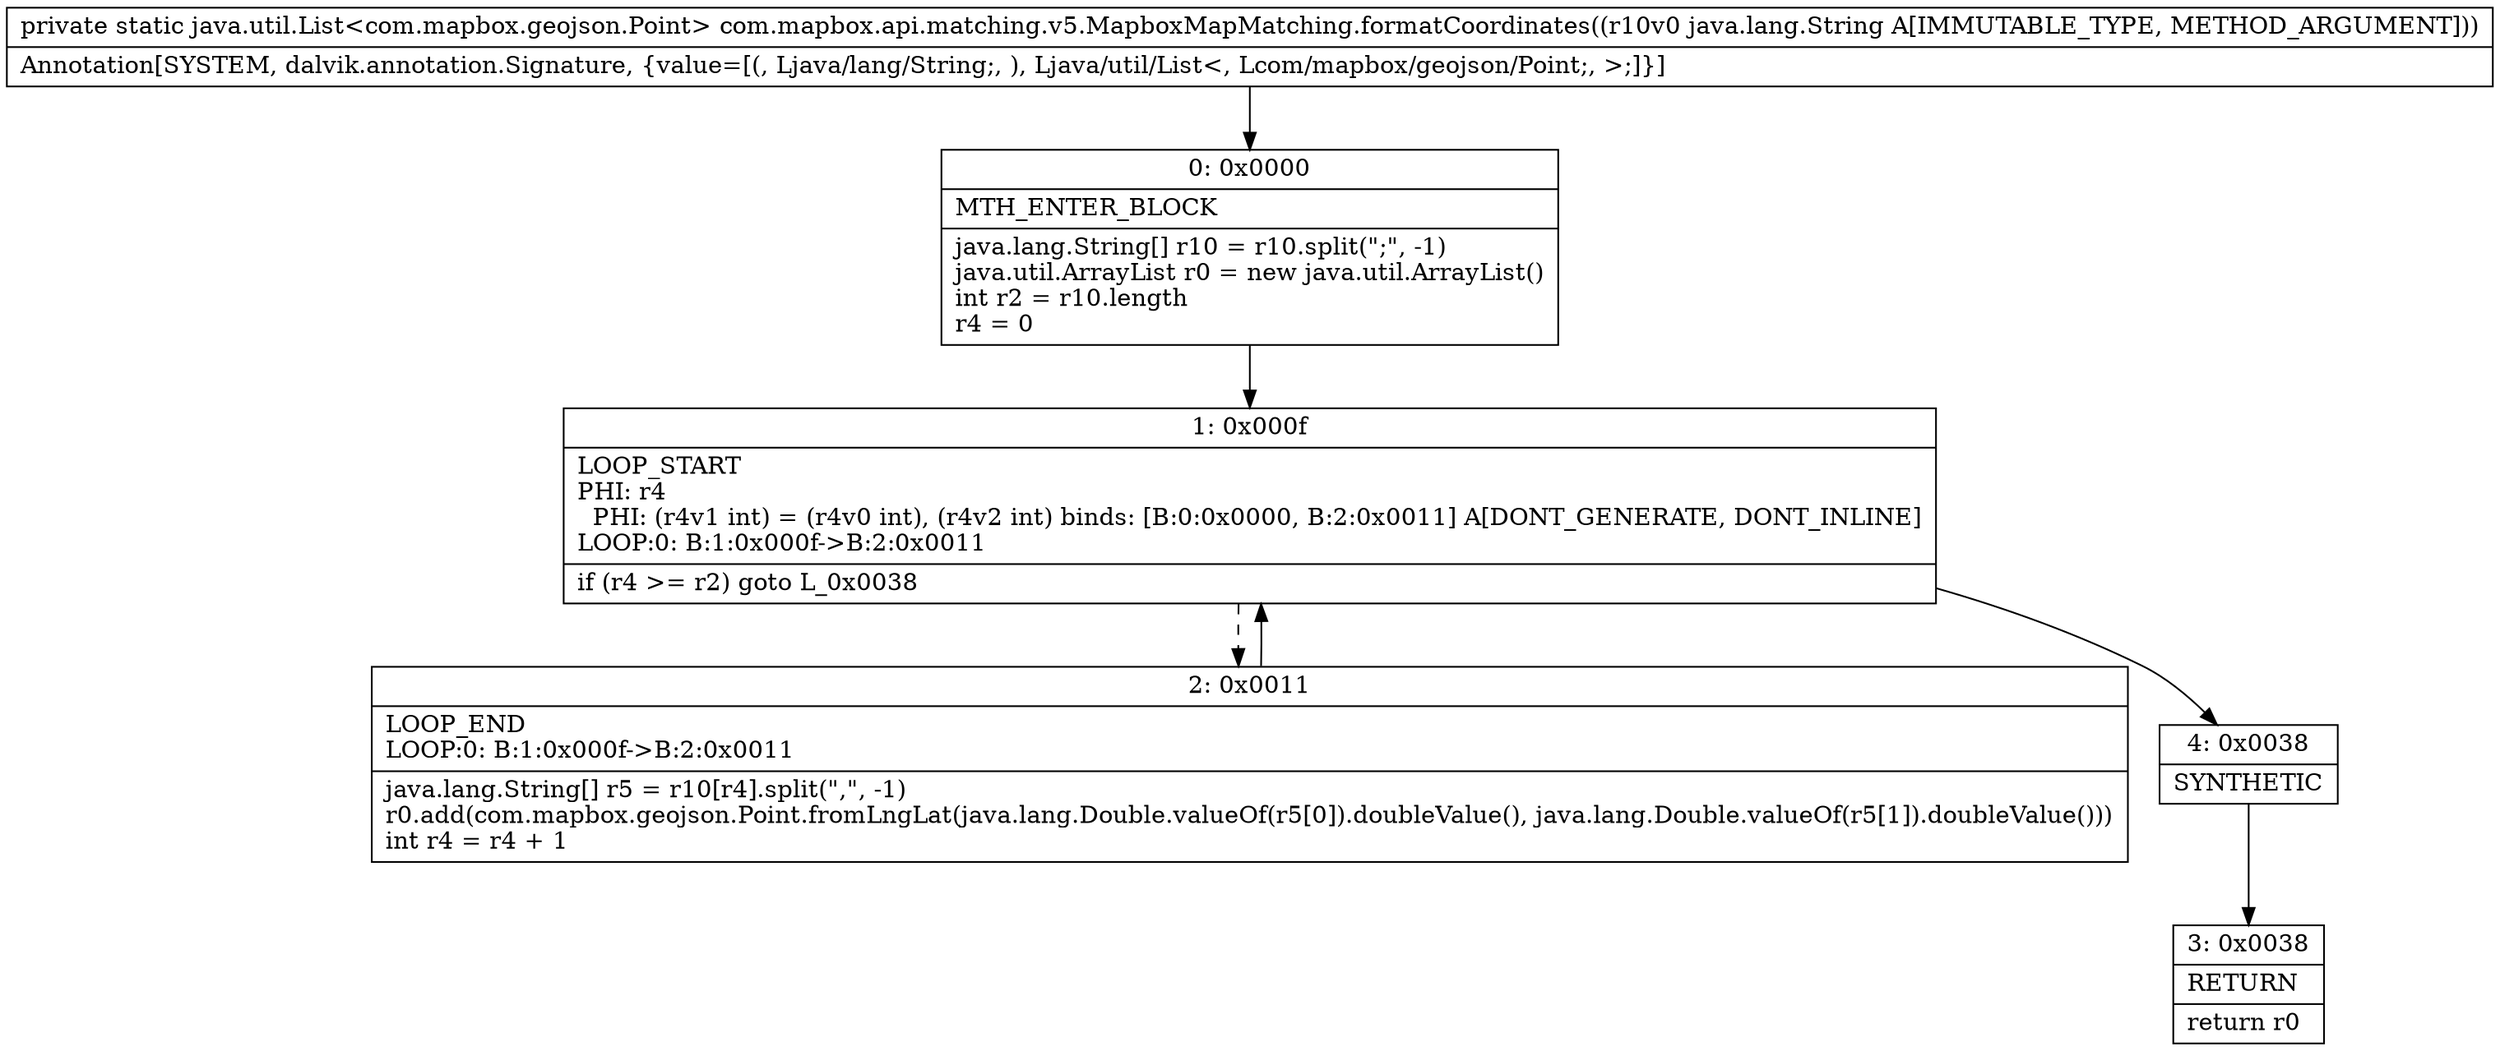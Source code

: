 digraph "CFG forcom.mapbox.api.matching.v5.MapboxMapMatching.formatCoordinates(Ljava\/lang\/String;)Ljava\/util\/List;" {
Node_0 [shape=record,label="{0\:\ 0x0000|MTH_ENTER_BLOCK\l|java.lang.String[] r10 = r10.split(\";\", \-1)\ljava.util.ArrayList r0 = new java.util.ArrayList()\lint r2 = r10.length\lr4 = 0\l}"];
Node_1 [shape=record,label="{1\:\ 0x000f|LOOP_START\lPHI: r4 \l  PHI: (r4v1 int) = (r4v0 int), (r4v2 int) binds: [B:0:0x0000, B:2:0x0011] A[DONT_GENERATE, DONT_INLINE]\lLOOP:0: B:1:0x000f\-\>B:2:0x0011\l|if (r4 \>= r2) goto L_0x0038\l}"];
Node_2 [shape=record,label="{2\:\ 0x0011|LOOP_END\lLOOP:0: B:1:0x000f\-\>B:2:0x0011\l|java.lang.String[] r5 = r10[r4].split(\",\", \-1)\lr0.add(com.mapbox.geojson.Point.fromLngLat(java.lang.Double.valueOf(r5[0]).doubleValue(), java.lang.Double.valueOf(r5[1]).doubleValue()))\lint r4 = r4 + 1\l}"];
Node_3 [shape=record,label="{3\:\ 0x0038|RETURN\l|return r0\l}"];
Node_4 [shape=record,label="{4\:\ 0x0038|SYNTHETIC\l}"];
MethodNode[shape=record,label="{private static java.util.List\<com.mapbox.geojson.Point\> com.mapbox.api.matching.v5.MapboxMapMatching.formatCoordinates((r10v0 java.lang.String A[IMMUTABLE_TYPE, METHOD_ARGUMENT]))  | Annotation[SYSTEM, dalvik.annotation.Signature, \{value=[(, Ljava\/lang\/String;, ), Ljava\/util\/List\<, Lcom\/mapbox\/geojson\/Point;, \>;]\}]\l}"];
MethodNode -> Node_0;
Node_0 -> Node_1;
Node_1 -> Node_2[style=dashed];
Node_1 -> Node_4;
Node_2 -> Node_1;
Node_4 -> Node_3;
}

